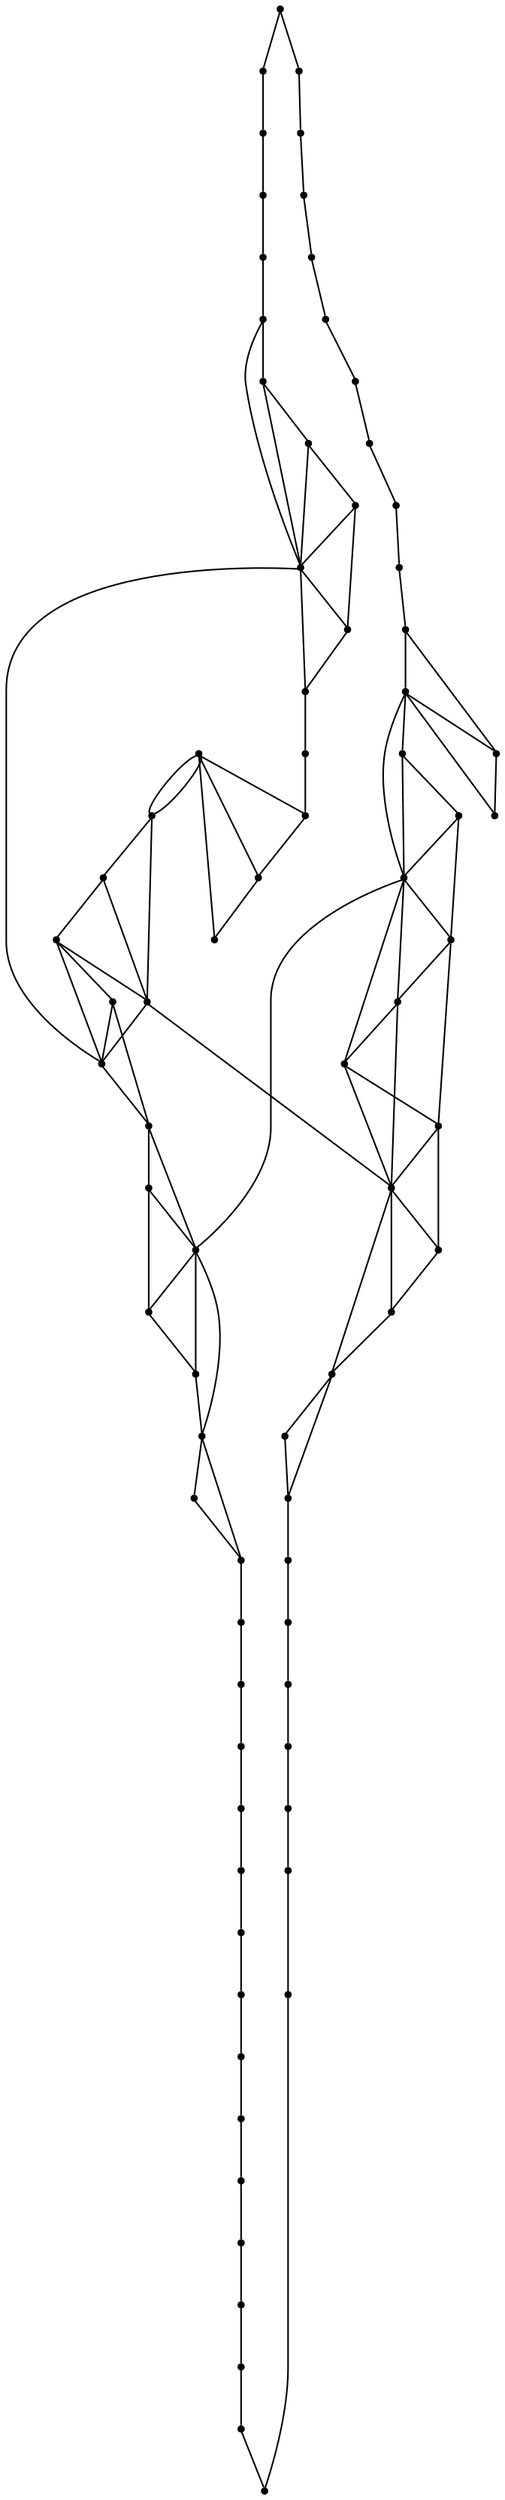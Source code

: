 graph {
  node [shape=point,comment="{\"directed\":false,\"doi\":\"10.1007/11618058_3\",\"figure\":\"5 (20)\"}"]

  v0 [pos="1591.6043968023255,702.5175468831122"]
  v1 [pos="1591.3220566860466,715.4436167785387"]
  v2 [pos="1589.8655568677327,728.2644328185778"]
  v3 [pos="1587.240048146802,740.7852864969632"]
  v4 [pos="1583.4664198764535,752.8186218648018"]
  v5 [pos="1590.7052643531974,689.6831886677803"]
  v6 [pos="1588.6299055232557,677.1373805114489"]
  v7 [pos="1585.406363553779,665.0665339538317"]
  v8 [pos="1581.0409656613372,653.6623693216702"]
  v9 [pos="1578.5717296511627,764.1727503844958"]
  v10 [pos="1575.5430595930231,643.0935916015368"]
  v11 [pos="1572.589425872093,774.683195025609"]
  v12 [pos="1569.0835755813953,633.5019167968493"]
  v13 [pos="1565.5713980741277,784.1978129455309"]
  v14 [pos="1561.4852561773257,625.0977572509508"]
  v15 [pos="1557.548074127907,792.5290481953682"]
  v16 [pos="1552.7680050872093,617.9456767150621"]
  v17 [pos="1548.5974155159884,799.6008929321032"]
  v18 [pos="1544.0622320130813,612.0217379638414"]
  v19 [pos="1538.8154433139534,805.3873754251858"]
  v20 [pos="1532.9882676235463,608.0175774006904"]
  v21 [pos="1528.110301598837,809.3664861429593"]
  v22 [pos="1520.8871002906976,605.1040069966377"]
  v23 [pos="1516.8165061773257,812.1926046121976"]
  v24 [pos="1515.4829578488373,602.8842346577704"]
  v25 [pos="1505.0924600290698,813.9498449076077"]
  v26 [pos="1492.676617005814,606.3144422281642"]
  v27 [pos="1491.7160247093022,811.2175679911038"]
  v28 [pos="1477.9968386627907,605.3164856343329"]
  v29 [pos="1479.6262718023256,811.7164668151598"]
  v30 [pos="1467.7011537063954,811.5258591084541"]
  v31 [pos="1447.8349018895349,633.4144330728909"]
  v32 [pos="1454.3465615915698,604.7810928731025"]
  v33 [pos="1446.5263444767443,786.8425743489325"]
  v34 [pos="1444.705218931686,812.7508855570218"]
  v35 [pos="1431.7131858648256,601.2342191446683"]
  v36 [pos="1434.5293059593023,810.9009481180569"]
  v37 [pos="1418.8441678779068,599.5759066650132"]
  v38 [pos="1409.4194449491279,799.1592145670315"]
  v39 [pos="1423.7158384811048,813.3623815287015"]
  v40 [pos="1381.8059774709304,619.867552986628"]
  v41 [pos="1414.429742005814,820.1207535176338"]
  v42 [pos="1401.4325581395346,591.5842430501044"]
  v43 [pos="1389.428238553779,595.4352753071844"]
  v44 [pos="1393.1039062500001,828.2268580505113"]
  v45 [pos="1382.4456940406974,832.7248311746976"]
  v46 [pos="1371.717659883721,836.2008469014229"]
  v47 [pos="1380.6192905159883,592.35923058876"]
  v48 [pos="1360.3790652252906,842.4925542581936"]
  v49 [pos="1318.5983875363372,617.735264371719"]
  v50 [pos="1367.0074127906978,589.7259132771551"]
  v51 [pos="1350.1813726380815,843.8832657246651"]
  v52 [pos="1359.577925145349,588.060257505264"]
  v53 [pos="1340.4087163880815,843.7175171284737"]
  v54 [pos="1352.5067678052326,586.92071206459"]
  v55 [pos="1344.4292332848836,582.230064939346"]
  v56 [pos="1331.1903115915698,841.8727931091051"]
  v57 [pos="1337.952007630814,582.7498492309312"]
  v58 [pos="1331.835210755814,584.6186058430732"]
  v59 [pos="1322.7387718023256,837.67173058876"]
  v60 [pos="1326.0674600290697,588.021760852025"]
  v61 [pos="1315.022715297965,831.5999405293526"]
  v62 [pos="1322.3241006540698,593.251933327204"]
  v63 [pos="1317.3741824127908,600.7508970011136"]
  v64 [pos="1308.1141896802326,823.6769414652249"]
  v65 [pos="1312.7077171148255,610.0290354797105"]
  v66 [pos="1302.074495821221,813.9675196716051"]
  v67 [pos="1295.8743640988373,662.6383837768298"]
  v68 [pos="1299.633430232558,647.5998616922757"]
  v69 [pos="1303.8102198401161,633.65192976682"]
  v70 [pos="1296.937082122093,802.667559853083"]
  v71 [pos="1292.7435683139533,789.9342593261462"]
  v72 [pos="1291.127648074128,679.0019409565987"]
  v73 [pos="1289.51484375,775.9623583862048"]
  v74 [pos="1288.5594658430234,695.430093676732"]
  v75 [pos="1287.2978061409885,760.9592176187894"]
  v76 [pos="1286.7716615188954,712.1290263244371"]
  v77 [pos="1286.0839980014534,745.1633827595772"]
  v78 [pos="1285.8506222747094,728.8217282999417"]

  v0 -- v1 [id="-1",pos="1591.6043968023255,702.5175468831122 1591.3220566860466,715.4436167785387 1591.3220566860466,715.4436167785387 1591.3220566860466,715.4436167785387"]
  v78 -- v76 [id="-4",pos="1285.8506222747094,728.8217282999417 1286.7716615188954,712.1290263244371 1286.7716615188954,712.1290263244371 1286.7716615188954,712.1290263244371"]
  v76 -- v74 [id="-7",pos="1286.7716615188954,712.1290263244371 1288.5594658430234,695.430093676732 1288.5594658430234,695.430093676732 1288.5594658430234,695.430093676732"]
  v77 -- v78 [id="-8",pos="1286.0839980014534,745.1633827595772 1285.8506222747094,728.8217282999417 1285.8506222747094,728.8217282999417 1285.8506222747094,728.8217282999417"]
  v74 -- v72 [id="-11",pos="1288.5594658430234,695.430093676732 1291.127648074128,679.0019409565987 1291.127648074128,679.0019409565987 1291.127648074128,679.0019409565987"]
  v77 -- v75 [id="-25",pos="1286.0839980014534,745.1633827595772 1287.2978061409885,760.9592176187894 1287.2978061409885,760.9592176187894 1287.2978061409885,760.9592176187894"]
  v75 -- v73 [id="-29",pos="1287.2978061409885,760.9592176187894 1289.51484375,775.9623583862048 1289.51484375,775.9623583862048 1289.51484375,775.9623583862048"]
  v72 -- v67 [id="-41",pos="1291.127648074128,679.0019409565987 1295.8743640988373,662.6383837768298 1295.8743640988373,662.6383837768298 1295.8743640988373,662.6383837768298"]
  v73 -- v71 [id="-52",pos="1289.51484375,775.9623583862048 1292.7435683139533,789.9342593261462 1292.7435683139533,789.9342593261462 1292.7435683139533,789.9342593261462"]
  v71 -- v70 [id="-76",pos="1292.7435683139533,789.9342593261462 1296.937082122093,802.667559853083 1296.937082122093,802.667559853083 1296.937082122093,802.667559853083"]
  v67 -- v68 [id="-82",pos="1295.8743640988373,662.6383837768298 1299.633430232558,647.5998616922757 1299.633430232558,647.5998616922757 1299.633430232558,647.5998616922757"]
  v70 -- v66 [id="-112",pos="1296.937082122093,802.667559853083 1302.074495821221,813.9675196716051 1302.074495821221,813.9675196716051 1302.074495821221,813.9675196716051"]
  v68 -- v69 [id="-117",pos="1299.633430232558,647.5998616922757 1303.8102198401161,633.65192976682 1303.8102198401161,633.65192976682 1303.8102198401161,633.65192976682"]
  v66 -- v64 [id="-145",pos="1302.074495821221,813.9675196716051 1308.1141896802326,823.6769414652249 1308.1141896802326,823.6769414652249 1308.1141896802326,823.6769414652249"]
  v67 -- v49 [id="-164",pos="1295.8743640988373,662.6383837768298 1318.5983875363372,617.735264371719 1318.5983875363372,617.735264371719 1318.5983875363372,617.735264371719"]
  v64 -- v61 [id="-179",pos="1308.1141896802326,823.6769414652249 1315.022715297965,831.5999405293526 1315.022715297965,831.5999405293526 1315.022715297965,831.5999405293526"]
  v69 -- v65 [id="-191",pos="1303.8102198401161,633.65192976682 1312.7077171148255,610.0290354797105 1312.7077171148255,610.0290354797105 1312.7077171148255,610.0290354797105"]
  v68 -- v49 [id="-192",pos="1299.633430232558,647.5998616922757 1318.5983875363372,617.735264371719 1318.5983875363372,617.735264371719 1318.5983875363372,617.735264371719"]
  v61 -- v59 [id="-222",pos="1315.022715297965,831.5999405293526 1322.7387718023256,837.67173058876 1322.7387718023256,837.67173058876 1322.7387718023256,837.67173058876"]
  v65 -- v63 [id="-225",pos="1312.7077171148255,610.0290354797105 1317.3741824127908,600.7508970011136 1317.3741824127908,600.7508970011136 1317.3741824127908,600.7508970011136"]
  v69 -- v49 [id="-226",pos="1303.8102198401161,633.65192976682 1318.5983875363372,617.735264371719 1318.5983875363372,617.735264371719 1318.5983875363372,617.735264371719"]
  v59 -- v56 [id="-247",pos="1322.7387718023256,837.67173058876 1331.1903115915698,841.8727931091051 1331.1903115915698,841.8727931091051 1331.1903115915698,841.8727931091051"]
  v63 -- v62 [id="-258",pos="1317.3741824127908,600.7508970011136 1322.3241006540698,593.251933327204 1322.3241006540698,593.251933327204 1322.3241006540698,593.251933327204"]
  v62 -- v60 [id="-261",pos="1322.3241006540698,593.251933327204 1326.0674600290697,588.021760852025 1326.0674600290697,588.021760852025 1326.0674600290697,588.021760852025"]
  v65 -- v49 [id="-272",pos="1312.7077171148255,610.0290354797105 1318.5983875363372,617.735264371719 1318.5983875363372,617.735264371719 1318.5983875363372,617.735264371719"]
  v56 -- v53 [id="-291",pos="1331.1903115915698,841.8727931091051 1340.4087163880815,843.7175171284737 1340.4087163880815,843.7175171284737 1340.4087163880815,843.7175171284737"]
  v49 -- v63 [id="-295",pos="1318.5983875363372,617.735264371719 1317.3741824127908,600.7508970011136 1317.3741824127908,600.7508970011136 1317.3741824127908,600.7508970011136"]
  v49 -- v62 [id="-301",pos="1318.5983875363372,617.735264371719 1322.3241006540698,593.251933327204 1322.3241006540698,593.251933327204 1322.3241006540698,593.251933327204"]
  v60 -- v58 [id="-304",pos="1326.0674600290697,588.021760852025 1331.835210755814,584.6186058430732 1331.835210755814,584.6186058430732 1331.835210755814,584.6186058430732"]
  v49 -- v43 [id="-311",pos="1318.5983875363372,617.735264371719 1389.428238553779,595.4352753071844 1389.428238553779,595.4352753071844 1389.428238553779,595.4352753071844"]
  v58 -- v57 [id="-333",pos="1331.835210755814,584.6186058430732 1337.952007630814,582.7498492309312 1337.952007630814,582.7498492309312 1337.952007630814,582.7498492309312"]
  v53 -- v51 [id="-348",pos="1340.4087163880815,843.7175171284737 1350.1813726380815,843.8832657246651 1350.1813726380815,843.8832657246651 1350.1813726380815,843.8832657246651"]
  v57 -- v55 [id="-360",pos="1337.952007630814,582.7498492309312 1344.4292332848836,582.230064939346 1344.4292332848836,582.230064939346 1344.4292332848836,582.230064939346"]
  v51 -- v48 [id="-387",pos="1350.1813726380815,843.8832657246651 1360.3790652252906,842.4925542581936 1360.3790652252906,842.4925542581936 1360.3790652252906,842.4925542581936"]
  v57 -- v54 [id="-397",pos="1337.952007630814,582.7498492309312 1352.5067678052326,586.92071206459 1352.5067678052326,586.92071206459 1352.5067678052326,586.92071206459"]
  v55 -- v54 [id="-421",pos="1344.4292332848836,582.230064939346 1352.5067678052326,586.92071206459 1352.5067678052326,586.92071206459 1352.5067678052326,586.92071206459"]
  v54 -- v52 [id="-425",pos="1352.5067678052326,586.92071206459 1359.577925145349,588.060257505264 1359.577925145349,588.060257505264 1359.577925145349,588.060257505264"]
  v53 -- v46 [id="-435",pos="1340.4087163880815,843.7175171284737 1371.717659883721,836.2008469014229 1371.717659883721,836.2008469014229 1371.717659883721,836.2008469014229"]
  v52 -- v50 [id="-450",pos="1359.577925145349,588.060257505264 1367.0074127906978,589.7259132771551 1367.0074127906978,589.7259132771551 1367.0074127906978,589.7259132771551"]
  v54 -- v58 [id="-460",pos="1352.5067678052326,586.92071206459 1331.835210755814,584.6186058430732 1331.835210755814,584.6186058430732 1331.835210755814,584.6186058430732"]
  v48 -- v46 [id="-468",pos="1360.3790652252906,842.4925542581936 1371.717659883721,836.2008469014229 1371.717659883721,836.2008469014229 1371.717659883721,836.2008469014229"]
  v46 -- v45 [id="-471",pos="1371.717659883721,836.2008469014229 1382.4456940406974,832.7248311746976 1382.4456940406974,832.7248311746976 1382.4456940406974,832.7248311746976"]
  v54 -- v52 [id="-472",pos="1352.5067678052326,586.92071206459 1352.3057594476743,589.9133738586169 1352.3057594476743,589.9133738586169 1352.3057594476743,589.9133738586169 1371.2759629360464,608.9342173644762 1371.2759629360464,608.9342173644762 1371.2759629360464,608.9342173644762 1374.8390443313954,606.1217682271064 1374.8390443313954,606.1217682271064 1374.8390443313954,606.1217682271064 1359.577925145349,588.060257505264 1359.577925145349,588.060257505264 1359.577925145349,588.060257505264"]
  v52 -- v40 [id="-500",pos="1359.577925145349,588.060257505264 1381.8059774709304,619.867552986628 1381.8059774709304,619.867552986628 1381.8059774709304,619.867552986628"]
  v50 -- v47 [id="-505",pos="1367.0074127906978,589.7259132771551 1380.6192905159883,592.35923058876 1380.6192905159883,592.35923058876 1380.6192905159883,592.35923058876"]
  v45 -- v44 [id="-511",pos="1382.4456940406974,832.7248311746976 1393.1039062500001,828.2268580505113 1393.1039062500001,828.2268580505113 1393.1039062500001,828.2268580505113"]
  v50 -- v40 [id="-525",pos="1367.0074127906978,589.7259132771551 1381.8059774709304,619.867552986628 1381.8059774709304,619.867552986628 1381.8059774709304,619.867552986628"]
  v46 -- v38 [id="-538",pos="1371.717659883721,836.2008469014229 1409.4194449491279,799.1592145670315 1409.4194449491279,799.1592145670315 1409.4194449491279,799.1592145670315"]
  v1 -- v2 [id="-546",pos="1591.3220566860466,715.4436167785387 1589.8655568677327,728.2644328185778 1589.8655568677327,728.2644328185778 1589.8655568677327,728.2644328185778"]
  v47 -- v40 [id="-566",pos="1380.6192905159883,592.35923058876 1381.8059774709304,619.867552986628 1381.8059774709304,619.867552986628 1381.8059774709304,619.867552986628"]
  v40 -- v43 [id="-569",pos="1381.8059774709304,619.867552986628 1389.428238553779,595.4352753071844 1389.428238553779,595.4352753071844 1389.428238553779,595.4352753071844"]
  v47 -- v42 [id="-575",pos="1380.6192905159883,592.35923058876 1401.4325581395346,591.5842430501044 1401.4325581395346,591.5842430501044 1401.4325581395346,591.5842430501044"]
  v47 -- v43 [id="-576",pos="1380.6192905159883,592.35923058876 1389.428238553779,595.4352753071844 1389.428238553779,595.4352753071844 1389.428238553779,595.4352753071844"]
  v40 -- v33 [id="-578",pos="1381.8059774709304,619.867552986628 1446.5263444767443,786.8425743489325 1446.5263444767443,786.8425743489325 1446.5263444767443,786.8425743489325"]
  v45 -- v38 [id="-580",pos="1382.4456940406974,832.7248311746976 1409.4194449491279,799.1592145670315 1409.4194449491279,799.1592145670315 1409.4194449491279,799.1592145670315"]
  v44 -- v41 [id="-582",pos="1393.1039062500001,828.2268580505113 1414.429742005814,820.1207535176338 1414.429742005814,820.1207535176338 1414.429742005814,820.1207535176338"]
  v46 -- v51 [id="-585",pos="1371.717659883721,836.2008469014229 1350.1813726380815,843.8832657246651 1350.1813726380815,843.8832657246651 1350.1813726380815,843.8832657246651"]
  v42 -- v43 [id="-605",pos="1401.4325581395346,591.5842430501044 1391.4297056686046,593.1717611063382 1391.4297056686046,593.1717611063382 1391.4297056686046,593.1717611063382 1389.428238553779,595.4352753071844 1389.428238553779,595.4352753071844 1389.428238553779,595.4352753071844"]
  v43 -- v37 [id="-607",pos="1389.428238553779,595.4352753071844 1418.8441678779068,599.5759066650132 1418.8441678779068,599.5759066650132 1418.8441678779068,599.5759066650132"]
  v37 -- v35 [id="-614",pos="1418.8441678779068,599.5759066650132 1431.7131858648256,601.2342191446683 1431.7131858648256,601.2342191446683 1431.7131858648256,601.2342191446683"]
  v44 -- v38 [id="-615",pos="1393.1039062500001,828.2268580505113 1409.4194449491279,799.1592145670315 1409.4194449491279,799.1592145670315 1409.4194449491279,799.1592145670315"]
  v41 -- v39 [id="-618",pos="1414.429742005814,820.1207535176338 1423.7158384811048,813.3623815287015 1423.7158384811048,813.3623815287015 1423.7158384811048,813.3623815287015"]
  v42 -- v37 [id="-630",pos="1401.4325581395346,591.5842430501044 1418.8441678779068,599.5759066650132 1418.8441678779068,599.5759066650132 1418.8441678779068,599.5759066650132"]
  v38 -- v31 [id="-640",pos="1409.4194449491279,799.1592145670315 1447.8349018895349,633.4144330728909 1447.8349018895349,633.4144330728909 1447.8349018895349,633.4144330728909"]
  v38 -- v41 [id="-643",pos="1409.4194449491279,799.1592145670315 1414.429742005814,820.1207535176338 1414.429742005814,820.1207535176338 1414.429742005814,820.1207535176338"]
  v38 -- v39 [id="-646",pos="1409.4194449491279,799.1592145670315 1423.7158384811048,813.3623815287015 1423.7158384811048,813.3623815287015 1423.7158384811048,813.3623815287015"]
  v38 -- v36 [id="-647",pos="1409.4194449491279,799.1592145670315 1434.5293059593023,810.9009481180569 1434.5293059593023,810.9009481180569 1434.5293059593023,810.9009481180569"]
  v39 -- v36 [id="-657",pos="1423.7158384811048,813.3623815287015 1434.5293059593023,810.9009481180569 1434.5293059593023,810.9009481180569 1434.5293059593023,810.9009481180569"]
  v41 -- v34 [id="-663",pos="1414.429742005814,820.1207535176338 1444.705218931686,812.7508855570218 1444.705218931686,812.7508855570218 1444.705218931686,812.7508855570218"]
  v37 -- v31 [id="-669",pos="1418.8441678779068,599.5759066650132 1447.8349018895349,633.4144330728909 1447.8349018895349,633.4144330728909 1447.8349018895349,633.4144330728909"]
  v35 -- v32 [id="-673",pos="1431.7131858648256,601.2342191446683 1454.3465615915698,604.7810928731025 1454.3465615915698,604.7810928731025 1454.3465615915698,604.7810928731025"]
  v39 -- v33 [id="-683",pos="1423.7158384811048,813.3623815287015 1446.5263444767443,786.8425743489325 1446.5263444767443,786.8425743489325 1446.5263444767443,786.8425743489325"]
  v36 -- v34 [id="-688",pos="1434.5293059593023,810.9009481180569 1444.705218931686,812.7508855570218 1444.705218931686,812.7508855570218 1444.705218931686,812.7508855570218"]
  v2 -- v3 [id="-691",pos="1589.8655568677327,728.2644328185778 1587.240048146802,740.7852864969632 1587.240048146802,740.7852864969632 1587.240048146802,740.7852864969632"]
  v35 -- v31 [id="-709",pos="1431.7131858648256,601.2342191446683 1447.8349018895349,633.4144330728909 1447.8349018895349,633.4144330728909 1447.8349018895349,633.4144330728909"]
  v32 -- v28 [id="-713",pos="1454.3465615915698,604.7810928731025 1477.9968386627907,605.3164856343329 1477.9968386627907,605.3164856343329 1477.9968386627907,605.3164856343329"]
  v36 -- v33 [id="-715",pos="1434.5293059593023,810.9009481180569 1446.5263444767443,786.8425743489325 1446.5263444767443,786.8425743489325 1446.5263444767443,786.8425743489325"]
  v34 -- v30 [id="-720",pos="1444.705218931686,812.7508855570218 1467.7011537063954,811.5258591084541 1467.7011537063954,811.5258591084541 1467.7011537063954,811.5258591084541"]
  v34 -- v33 [id="-729",pos="1444.705218931686,812.7508855570218 1446.5263444767443,786.8425743489325 1446.5263444767443,786.8425743489325 1446.5263444767443,786.8425743489325"]
  v30 -- v29 [id="-745",pos="1467.7011537063954,811.5258591084541 1479.6262718023256,811.7164668151598 1479.6262718023256,811.7164668151598 1479.6262718023256,811.7164668151598"]
  v31 -- v32 [id="-752",pos="1447.8349018895349,633.4144330728909 1454.3465615915698,604.7810928731025 1454.3465615915698,604.7810928731025 1454.3465615915698,604.7810928731025"]
  v33 -- v30 [id="-755",pos="1446.5263444767443,786.8425743489325 1467.7011537063954,811.5258591084541 1467.7011537063954,811.5258591084541 1467.7011537063954,811.5258591084541"]
  v33 -- v29 [id="-756",pos="1446.5263444767443,786.8425743489325 1479.6262718023256,811.7164668151598 1479.6262718023256,811.7164668151598 1479.6262718023256,811.7164668151598"]
  v33 -- v27 [id="-758",pos="1446.5263444767443,786.8425743489325 1491.7160247093022,811.2175679911038 1491.7160247093022,811.2175679911038 1491.7160247093022,811.2175679911038"]
  v31 -- v28 [id="-759",pos="1447.8349018895349,633.4144330728909 1477.9968386627907,605.3164856343329 1477.9968386627907,605.3164856343329 1477.9968386627907,605.3164856343329"]
  v31 -- v26 [id="-760",pos="1447.8349018895349,633.4144330728909 1492.676617005814,606.3144422281642 1492.676617005814,606.3144422281642 1492.676617005814,606.3144422281642"]
  v28 -- v26 [id="-776",pos="1477.9968386627907,605.3164856343329 1492.676617005814,606.3144422281642 1492.676617005814,606.3144422281642 1492.676617005814,606.3144422281642"]
  v29 -- v27 [id="-788",pos="1479.6262718023256,811.7164668151598 1491.7160247093022,811.2175679911038 1491.7160247093022,811.2175679911038 1491.7160247093022,811.2175679911038"]
  v27 -- v25 [id="-793",pos="1491.7160247093022,811.2175679911038 1505.0924600290698,813.9498449076077 1505.0924600290698,813.9498449076077 1505.0924600290698,813.9498449076077"]
  v26 -- v24 [id="-813",pos="1492.676617005814,606.3144422281642 1515.4829578488373,602.8842346577704 1515.4829578488373,602.8842346577704 1515.4829578488373,602.8842346577704"]
  v24 -- v22 [id="-816",pos="1515.4829578488373,602.8842346577704 1520.8871002906976,605.1040069966377 1520.8871002906976,605.1040069966377 1520.8871002906976,605.1040069966377"]
  v25 -- v23 [id="-825",pos="1505.0924600290698,813.9498449076077 1516.8165061773257,812.1926046121976 1516.8165061773257,812.1926046121976 1516.8165061773257,812.1926046121976"]
  v27 -- v23 [id="-845",pos="1491.7160247093022,811.2175679911038 1516.8165061773257,812.1926046121976 1516.8165061773257,812.1926046121976 1516.8165061773257,812.1926046121976"]
  v23 -- v21 [id="-846",pos="1516.8165061773257,812.1926046121976 1528.110301598837,809.3664861429593 1528.110301598837,809.3664861429593 1528.110301598837,809.3664861429593"]
  v26 -- v22 [id="-857",pos="1492.676617005814,606.3144422281642 1520.8871002906976,605.1040069966377 1520.8871002906976,605.1040069966377 1520.8871002906976,605.1040069966377"]
  v22 -- v20 [id="-858",pos="1520.8871002906976,605.1040069966377 1532.9882676235463,608.0175774006904 1532.9882676235463,608.0175774006904 1532.9882676235463,608.0175774006904"]
  v3 -- v4 [id="-860",pos="1587.240048146802,740.7852864969632 1583.4664198764535,752.8186218648018 1583.4664198764535,752.8186218648018 1583.4664198764535,752.8186218648018"]
  v21 -- v19 [id="-874",pos="1528.110301598837,809.3664861429593 1538.8154433139534,805.3873754251858 1538.8154433139534,805.3873754251858 1538.8154433139534,805.3873754251858"]
  v5 -- v0 [id="-881",pos="1590.7052643531974,689.6831886677803 1591.6043968023255,702.5175468831122 1591.6043968023255,702.5175468831122 1591.6043968023255,702.5175468831122"]
  v20 -- v18 [id="-902",pos="1532.9882676235463,608.0175774006904 1544.0622320130813,612.0217379638414 1544.0622320130813,612.0217379638414 1544.0622320130813,612.0217379638414"]
  v19 -- v17 [id="-914",pos="1538.8154433139534,805.3873754251858 1548.5974155159884,799.6008929321032 1548.5974155159884,799.6008929321032 1548.5974155159884,799.6008929321032"]
  v18 -- v16 [id="-928",pos="1544.0622320130813,612.0217379638414 1552.7680050872093,617.9456767150621 1552.7680050872093,617.9456767150621 1552.7680050872093,617.9456767150621"]
  v17 -- v15 [id="-944",pos="1548.5974155159884,799.6008929321032 1557.548074127907,792.5290481953682 1557.548074127907,792.5290481953682 1557.548074127907,792.5290481953682"]
  v16 -- v14 [id="-965",pos="1552.7680050872093,617.9456767150621 1561.4852561773257,625.0977572509508 1561.4852561773257,625.0977572509508 1561.4852561773257,625.0977572509508"]
  v15 -- v13 [id="-980",pos="1557.548074127907,792.5290481953682 1565.5713980741277,784.1978129455309 1565.5713980741277,784.1978129455309 1565.5713980741277,784.1978129455309"]
  v14 -- v12 [id="-1001",pos="1561.4852561773257,625.0977572509508 1569.0835755813953,633.5019167968493 1569.0835755813953,633.5019167968493 1569.0835755813953,633.5019167968493"]
  v13 -- v11 [id="-1017",pos="1565.5713980741277,784.1978129455309 1572.589425872093,774.683195025609 1572.589425872093,774.683195025609 1572.589425872093,774.683195025609"]
  v12 -- v10 [id="-1039",pos="1569.0835755813953,633.5019167968493 1575.5430595930231,643.0935916015368 1575.5430595930231,643.0935916015368 1575.5430595930231,643.0935916015368"]
  v11 -- v9 [id="-1054",pos="1572.589425872093,774.683195025609 1578.5717296511627,764.1727503844958 1578.5717296511627,764.1727503844958 1578.5717296511627,764.1727503844958"]
  v10 -- v8 [id="-1075",pos="1575.5430595930231,643.0935916015368 1581.0409656613372,653.6623693216702 1581.0409656613372,653.6623693216702 1581.0409656613372,653.6623693216702"]
  v9 -- v4 [id="-1090",pos="1578.5717296511627,764.1727503844958 1583.4664198764535,752.8186218648018 1583.4664198764535,752.8186218648018 1583.4664198764535,752.8186218648018"]
  v8 -- v7 [id="-1111",pos="1581.0409656613372,653.6623693216702 1585.406363553779,665.0665339538317 1585.406363553779,665.0665339538317 1585.406363553779,665.0665339538317"]
  v7 -- v6 [id="-1147",pos="1585.406363553779,665.0665339538317 1588.6299055232557,677.1373805114489 1588.6299055232557,677.1373805114489 1588.6299055232557,677.1373805114489"]
  v6 -- v5 [id="-1184",pos="1588.6299055232557,677.1373805114489 1590.7052643531974,689.6831886677803 1590.7052643531974,689.6831886677803 1590.7052643531974,689.6831886677803"]
}